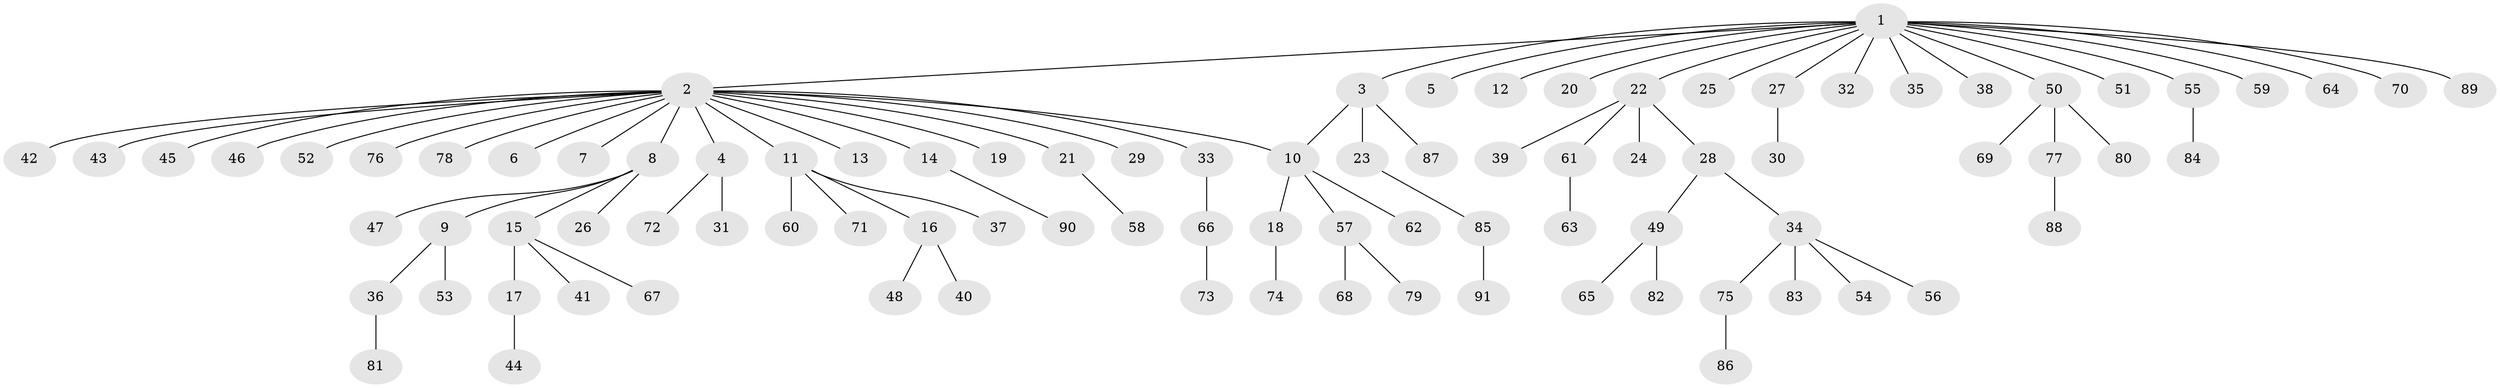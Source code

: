 // Generated by graph-tools (version 1.1) at 2025/26/03/09/25 03:26:05]
// undirected, 91 vertices, 91 edges
graph export_dot {
graph [start="1"]
  node [color=gray90,style=filled];
  1;
  2;
  3;
  4;
  5;
  6;
  7;
  8;
  9;
  10;
  11;
  12;
  13;
  14;
  15;
  16;
  17;
  18;
  19;
  20;
  21;
  22;
  23;
  24;
  25;
  26;
  27;
  28;
  29;
  30;
  31;
  32;
  33;
  34;
  35;
  36;
  37;
  38;
  39;
  40;
  41;
  42;
  43;
  44;
  45;
  46;
  47;
  48;
  49;
  50;
  51;
  52;
  53;
  54;
  55;
  56;
  57;
  58;
  59;
  60;
  61;
  62;
  63;
  64;
  65;
  66;
  67;
  68;
  69;
  70;
  71;
  72;
  73;
  74;
  75;
  76;
  77;
  78;
  79;
  80;
  81;
  82;
  83;
  84;
  85;
  86;
  87;
  88;
  89;
  90;
  91;
  1 -- 2;
  1 -- 3;
  1 -- 5;
  1 -- 12;
  1 -- 20;
  1 -- 22;
  1 -- 25;
  1 -- 27;
  1 -- 32;
  1 -- 35;
  1 -- 38;
  1 -- 50;
  1 -- 51;
  1 -- 55;
  1 -- 59;
  1 -- 64;
  1 -- 70;
  1 -- 89;
  2 -- 4;
  2 -- 6;
  2 -- 7;
  2 -- 8;
  2 -- 10;
  2 -- 11;
  2 -- 13;
  2 -- 14;
  2 -- 19;
  2 -- 21;
  2 -- 29;
  2 -- 33;
  2 -- 42;
  2 -- 43;
  2 -- 45;
  2 -- 46;
  2 -- 52;
  2 -- 76;
  2 -- 78;
  3 -- 10;
  3 -- 23;
  3 -- 87;
  4 -- 31;
  4 -- 72;
  8 -- 9;
  8 -- 15;
  8 -- 26;
  8 -- 47;
  9 -- 36;
  9 -- 53;
  10 -- 18;
  10 -- 57;
  10 -- 62;
  11 -- 16;
  11 -- 37;
  11 -- 60;
  11 -- 71;
  14 -- 90;
  15 -- 17;
  15 -- 41;
  15 -- 67;
  16 -- 40;
  16 -- 48;
  17 -- 44;
  18 -- 74;
  21 -- 58;
  22 -- 24;
  22 -- 28;
  22 -- 39;
  22 -- 61;
  23 -- 85;
  27 -- 30;
  28 -- 34;
  28 -- 49;
  33 -- 66;
  34 -- 54;
  34 -- 56;
  34 -- 75;
  34 -- 83;
  36 -- 81;
  49 -- 65;
  49 -- 82;
  50 -- 69;
  50 -- 77;
  50 -- 80;
  55 -- 84;
  57 -- 68;
  57 -- 79;
  61 -- 63;
  66 -- 73;
  75 -- 86;
  77 -- 88;
  85 -- 91;
}
